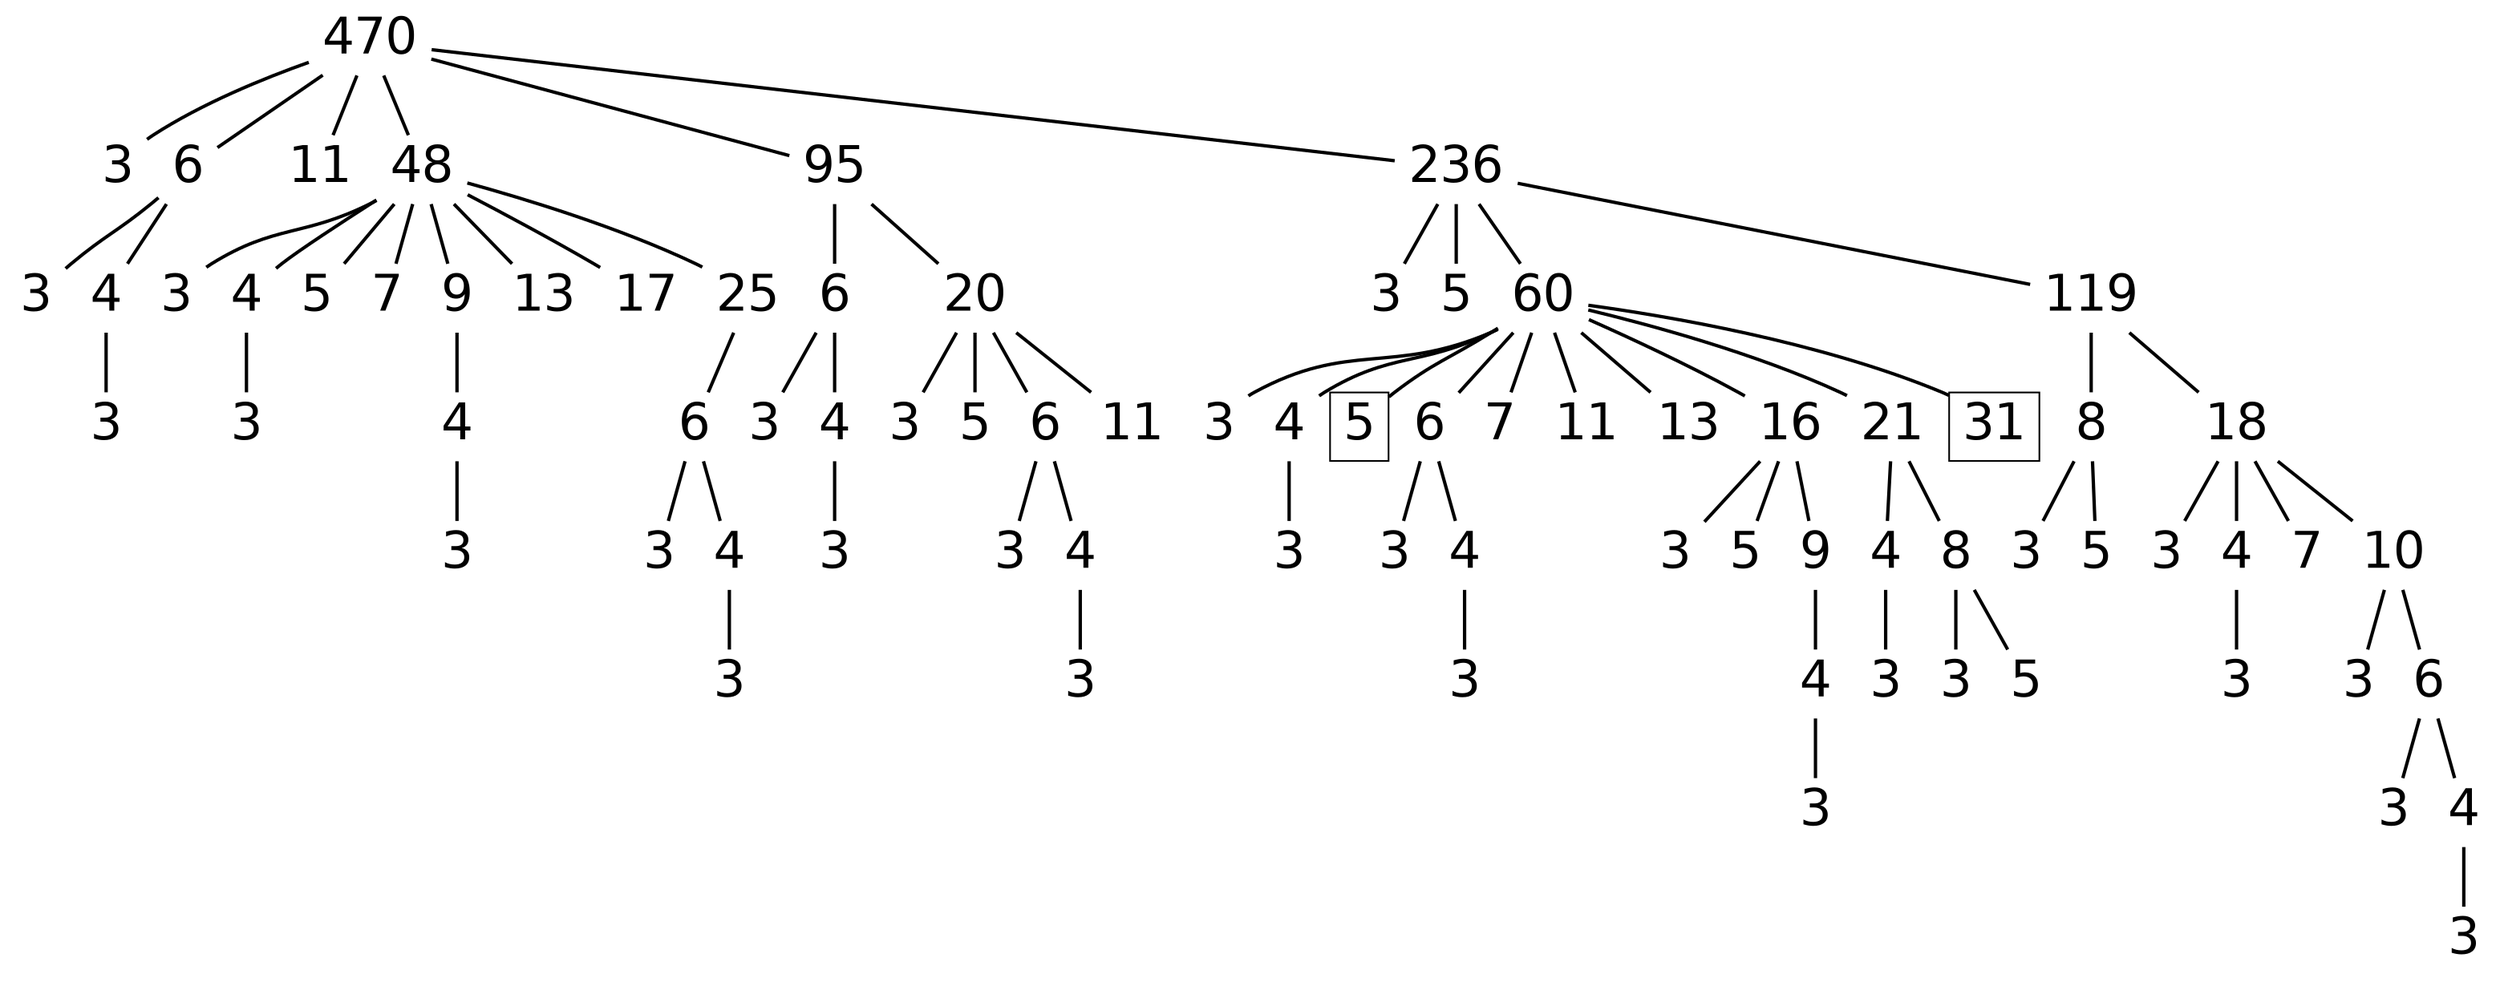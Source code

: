 digraph graph_name {
 graph[nodesep = 0.1];
 edge[dir=none, style=bold];
 node[ fontname = "Helvetica", shape = plaintext, width = 0.25, height = 0.25, fontsize=30];
s470;
s470_3;
s470_6;
s470_6_3;
s470_6_4;
s470_6_4_3;
s470_11;
s470_48;
s470_48_3;
s470_48_4;
s470_48_4_3;
s470_48_5;
s470_48_7;
s470_48_9;
s470_48_9_4;
s470_48_9_4_3;
s470_48_13;
s470_48_17;
s470_48_25;
s470_48_25_6;
s470_48_25_6_3;
s470_48_25_6_4;
s470_48_25_6_4_3;
s470_95;
s470_95_6;
s470_95_6_3;
s470_95_6_4;
s470_95_6_4_3;
s470_95_20;
s470_95_20_3;
s470_95_20_5;
s470_95_20_6;
s470_95_20_6_3;
s470_95_20_6_4;
s470_95_20_6_4_3;
s470_95_20_11;
s470_236;
s470_236_3;
s470_236_5;
s470_236_60;
s470_236_60_3;
s470_236_60_4;
s470_236_60_4_3;
s470_236_60_5;
s470_236_60_6;
s470_236_60_6_3;
s470_236_60_6_4;
s470_236_60_6_4_3;
s470_236_60_7;
s470_236_60_11;
s470_236_60_13;
s470_236_60_16;
s470_236_60_16_3;
s470_236_60_16_5;
s470_236_60_16_9;
s470_236_60_16_9_4;
s470_236_60_16_9_4_3;
s470_236_60_21;
s470_236_60_21_4;
s470_236_60_21_4_3;
s470_236_60_21_8;
s470_236_60_21_8_3;
s470_236_60_21_8_5;
s470_236_60_31;
s470_236_119;
s470_236_119_8;
s470_236_119_8_3;
s470_236_119_8_5;
s470_236_119_18;
s470_236_119_18_3;
s470_236_119_18_4;
s470_236_119_18_4_3;
s470_236_119_18_7;
s470_236_119_18_10;
s470_236_119_18_10_3;
s470_236_119_18_10_6;
s470_236_119_18_10_6_3;
s470_236_119_18_10_6_4;
s470_236_119_18_10_6_4_3;
s470[label="470" ];
s470->s470_3;
s470_3[label="3" ];
s470->s470_6;
s470_6[label="6" ];
s470_6->s470_6_3;
s470_6_3[label="3" ];
s470_6->s470_6_4;
s470_6_4[label="4" ];
s470_6_4->s470_6_4_3;
s470_6_4_3[label="3" ];
s470->s470_11;
s470_11[label="11" ];
s470->s470_48;
s470_48[label="48" ];
s470_48->s470_48_3;
s470_48_3[label="3" ];
s470_48->s470_48_4;
s470_48_4[label="4" ];
s470_48_4->s470_48_4_3;
s470_48_4_3[label="3" ];
s470_48->s470_48_5;
s470_48_5[label="5" ];
s470_48->s470_48_7;
s470_48_7[label="7" ];
s470_48->s470_48_9;
s470_48_9[label="9" ];
s470_48_9->s470_48_9_4;
s470_48_9_4[label="4" ];
s470_48_9_4->s470_48_9_4_3;
s470_48_9_4_3[label="3" ];
s470_48->s470_48_13;
s470_48_13[label="13" ];
s470_48->s470_48_17;
s470_48_17[label="17" ];
s470_48->s470_48_25;
s470_48_25[label="25" ];
s470_48_25->s470_48_25_6;
s470_48_25_6[label="6" ];
s470_48_25_6->s470_48_25_6_3;
s470_48_25_6_3[label="3" ];
s470_48_25_6->s470_48_25_6_4;
s470_48_25_6_4[label="4" ];
s470_48_25_6_4->s470_48_25_6_4_3;
s470_48_25_6_4_3[label="3" ];
s470->s470_95;
s470_95[label="95" ];
s470_95->s470_95_6;
s470_95_6[label="6" ];
s470_95_6->s470_95_6_3;
s470_95_6_3[label="3" ];
s470_95_6->s470_95_6_4;
s470_95_6_4[label="4" ];
s470_95_6_4->s470_95_6_4_3;
s470_95_6_4_3[label="3" ];
s470_95->s470_95_20;
s470_95_20[label="20" ];
s470_95_20->s470_95_20_3;
s470_95_20_3[label="3" ];
s470_95_20->s470_95_20_5;
s470_95_20_5[label="5" ];
s470_95_20->s470_95_20_6;
s470_95_20_6[label="6" ];
s470_95_20_6->s470_95_20_6_3;
s470_95_20_6_3[label="3" ];
s470_95_20_6->s470_95_20_6_4;
s470_95_20_6_4[label="4" ];
s470_95_20_6_4->s470_95_20_6_4_3;
s470_95_20_6_4_3[label="3" ];
s470_95_20->s470_95_20_11;
s470_95_20_11[label="11" ];
s470->s470_236;
s470_236[label="236" ];
s470_236->s470_236_3;
s470_236_3[label="3" ];
s470_236->s470_236_5;
s470_236_5[label="5" ];
s470_236->s470_236_60;
s470_236_60[label="60" ];
s470_236_60->s470_236_60_3;
s470_236_60_3[label="3" ];
s470_236_60->s470_236_60_4;
s470_236_60_4[label="4" ];
s470_236_60_4->s470_236_60_4_3;
s470_236_60_4_3[label="3" ];
s470_236_60->s470_236_60_5;
s470_236_60_5[label="5" ;shape=box];
s470_236_60->s470_236_60_6;
s470_236_60_6[label="6" ];
s470_236_60_6->s470_236_60_6_3;
s470_236_60_6_3[label="3" ];
s470_236_60_6->s470_236_60_6_4;
s470_236_60_6_4[label="4" ];
s470_236_60_6_4->s470_236_60_6_4_3;
s470_236_60_6_4_3[label="3" ];
s470_236_60->s470_236_60_7;
s470_236_60_7[label="7" ];
s470_236_60->s470_236_60_11;
s470_236_60_11[label="11" ];
s470_236_60->s470_236_60_13;
s470_236_60_13[label="13" ];
s470_236_60->s470_236_60_16;
s470_236_60_16[label="16" ];
s470_236_60_16->s470_236_60_16_3;
s470_236_60_16_3[label="3" ];
s470_236_60_16->s470_236_60_16_5;
s470_236_60_16_5[label="5" ];
s470_236_60_16->s470_236_60_16_9;
s470_236_60_16_9[label="9" ];
s470_236_60_16_9->s470_236_60_16_9_4;
s470_236_60_16_9_4[label="4" ];
s470_236_60_16_9_4->s470_236_60_16_9_4_3;
s470_236_60_16_9_4_3[label="3" ];
s470_236_60->s470_236_60_21;
s470_236_60_21[label="21" ];
s470_236_60_21->s470_236_60_21_4;
s470_236_60_21_4[label="4" ];
s470_236_60_21_4->s470_236_60_21_4_3;
s470_236_60_21_4_3[label="3" ];
s470_236_60_21->s470_236_60_21_8;
s470_236_60_21_8[label="8" ];
s470_236_60_21_8->s470_236_60_21_8_3;
s470_236_60_21_8_3[label="3" ];
s470_236_60_21_8->s470_236_60_21_8_5;
s470_236_60_21_8_5[label="5" ];
s470_236_60->s470_236_60_31;
s470_236_60_31[label="31" ;shape=box];
s470_236->s470_236_119;
s470_236_119[label="119" ];
s470_236_119->s470_236_119_8;
s470_236_119_8[label="8" ];
s470_236_119_8->s470_236_119_8_3;
s470_236_119_8_3[label="3" ];
s470_236_119_8->s470_236_119_8_5;
s470_236_119_8_5[label="5" ];
s470_236_119->s470_236_119_18;
s470_236_119_18[label="18" ];
s470_236_119_18->s470_236_119_18_3;
s470_236_119_18_3[label="3" ];
s470_236_119_18->s470_236_119_18_4;
s470_236_119_18_4[label="4" ];
s470_236_119_18_4->s470_236_119_18_4_3;
s470_236_119_18_4_3[label="3" ];
s470_236_119_18->s470_236_119_18_7;
s470_236_119_18_7[label="7" ];
s470_236_119_18->s470_236_119_18_10;
s470_236_119_18_10[label="10" ];
s470_236_119_18_10->s470_236_119_18_10_3;
s470_236_119_18_10_3[label="3" ];
s470_236_119_18_10->s470_236_119_18_10_6;
s470_236_119_18_10_6[label="6" ];
s470_236_119_18_10_6->s470_236_119_18_10_6_3;
s470_236_119_18_10_6_3[label="3" ];
s470_236_119_18_10_6->s470_236_119_18_10_6_4;
s470_236_119_18_10_6_4[label="4" ];
s470_236_119_18_10_6_4->s470_236_119_18_10_6_4_3;
s470_236_119_18_10_6_4_3[label="3" ];
}
